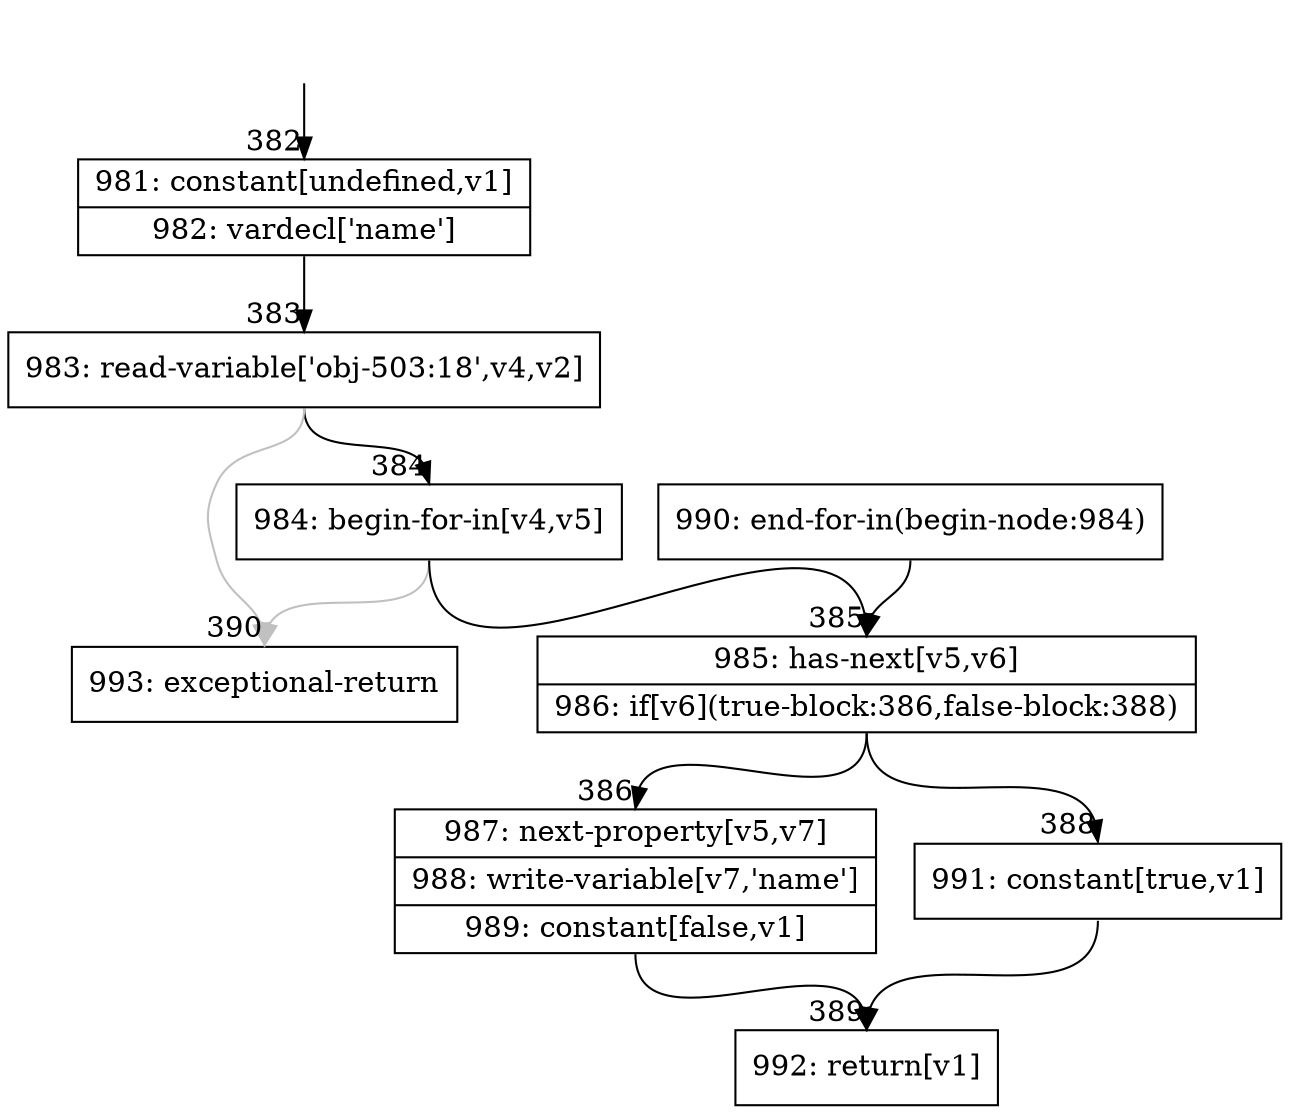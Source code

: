 digraph {
rankdir="TD"
BB_entry30[shape=none,label=""];
BB_entry30 -> BB382 [tailport=s, headport=n, headlabel="    382"]
BB382 [shape=record label="{981: constant[undefined,v1]|982: vardecl['name']}" ] 
BB382 -> BB383 [tailport=s, headport=n, headlabel="      383"]
BB383 [shape=record label="{983: read-variable['obj-503:18',v4,v2]}" ] 
BB383 -> BB384 [tailport=s, headport=n, headlabel="      384"]
BB383 -> BB390 [tailport=s, headport=n, color=gray, headlabel="      390"]
BB384 [shape=record label="{984: begin-for-in[v4,v5]}" ] 
BB384 -> BB385 [tailport=s, headport=n, headlabel="      385"]
BB384 -> BB390 [tailport=s, headport=n, color=gray]
BB385 [shape=record label="{985: has-next[v5,v6]|986: if[v6](true-block:386,false-block:388)}" ] 
BB385 -> BB386 [tailport=s, headport=n, headlabel="      386"]
BB385 -> BB388 [tailport=s, headport=n, headlabel="      388"]
BB386 [shape=record label="{987: next-property[v5,v7]|988: write-variable[v7,'name']|989: constant[false,v1]}" ] 
BB386 -> BB389 [tailport=s, headport=n, headlabel="      389"]
BB387 [shape=record label="{990: end-for-in(begin-node:984)}" ] 
BB387 -> BB385 [tailport=s, headport=n]
BB388 [shape=record label="{991: constant[true,v1]}" ] 
BB388 -> BB389 [tailport=s, headport=n]
BB389 [shape=record label="{992: return[v1]}" ] 
BB390 [shape=record label="{993: exceptional-return}" ] 
}
